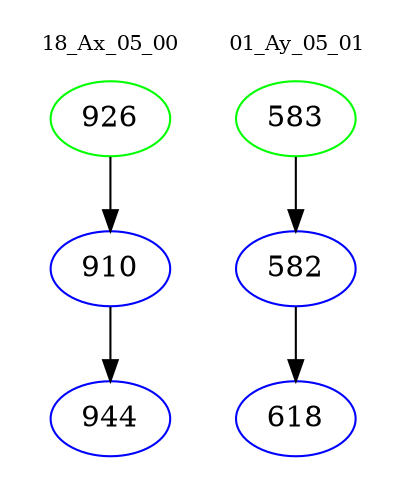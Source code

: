 digraph{
subgraph cluster_0 {
color = white
label = "18_Ax_05_00";
fontsize=10;
T0_926 [label="926", color="green"]
T0_926 -> T0_910 [color="black"]
T0_910 [label="910", color="blue"]
T0_910 -> T0_944 [color="black"]
T0_944 [label="944", color="blue"]
}
subgraph cluster_1 {
color = white
label = "01_Ay_05_01";
fontsize=10;
T1_583 [label="583", color="green"]
T1_583 -> T1_582 [color="black"]
T1_582 [label="582", color="blue"]
T1_582 -> T1_618 [color="black"]
T1_618 [label="618", color="blue"]
}
}

